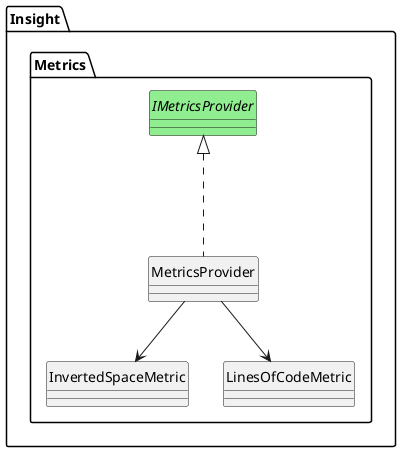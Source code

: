 @startuml

'skinparam monochrome true
hide circle 
hide footbox

interface Insight.Metrics.IMetricsProvider  #LightGreen
class Insight.Metrics.MetricsProvider


Insight.Metrics.MetricsProvider -up..|> Insight.Metrics.IMetricsProvider
Insight.Metrics.MetricsProvider --> Insight.Metrics.InvertedSpaceMetric
Insight.Metrics.MetricsProvider --> Insight.Metrics.LinesOfCodeMetric


@enduml